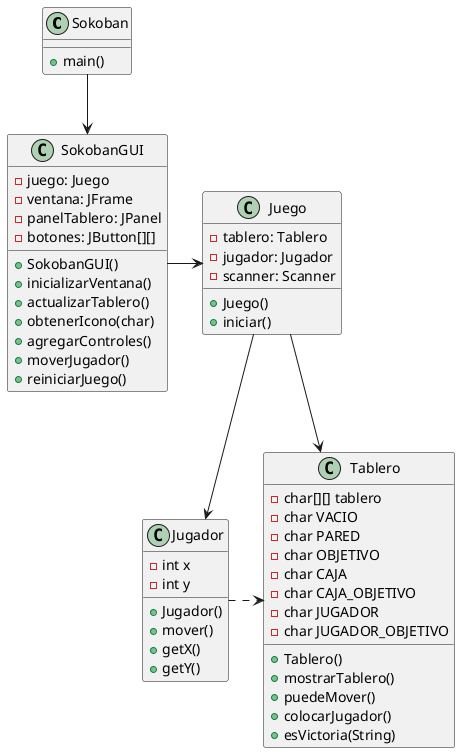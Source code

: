 @startuml
class Sokoban {
    + main()
}
class Juego {
    - tablero: Tablero
    - jugador: Jugador
    - scanner: Scanner
    + Juego()
    + iniciar()
}

class SokobanGUI{
    - juego: Juego
    - ventana: JFrame
    - panelTablero: JPanel
    - botones: JButton[][]
    + SokobanGUI()
    + inicializarVentana()
    + actualizarTablero()
    + obtenerIcono(char)
    + agregarControles()
    + moverJugador()
    + reiniciarJuego()

}
class Jugador {
    - int x
    - int y
    + Jugador()
    + mover()
    + getX()
    + getY()
}
class Tablero {
    - char[][] tablero
    - char VACIO
    - char PARED
    - char OBJETIVO
    - char CAJA
    - char CAJA_OBJETIVO
    - char JUGADOR
    - char JUGADOR_OBJETIVO
    + Tablero()
    + mostrarTablero()
    + puedeMover()
    + colocarJugador()
    + esVictoria(String)
}

Sokoban --> SokobanGUI
SokobanGUI -> Juego
Juego --> Jugador
Juego --> Tablero
Jugador .> Tablero
@enduml